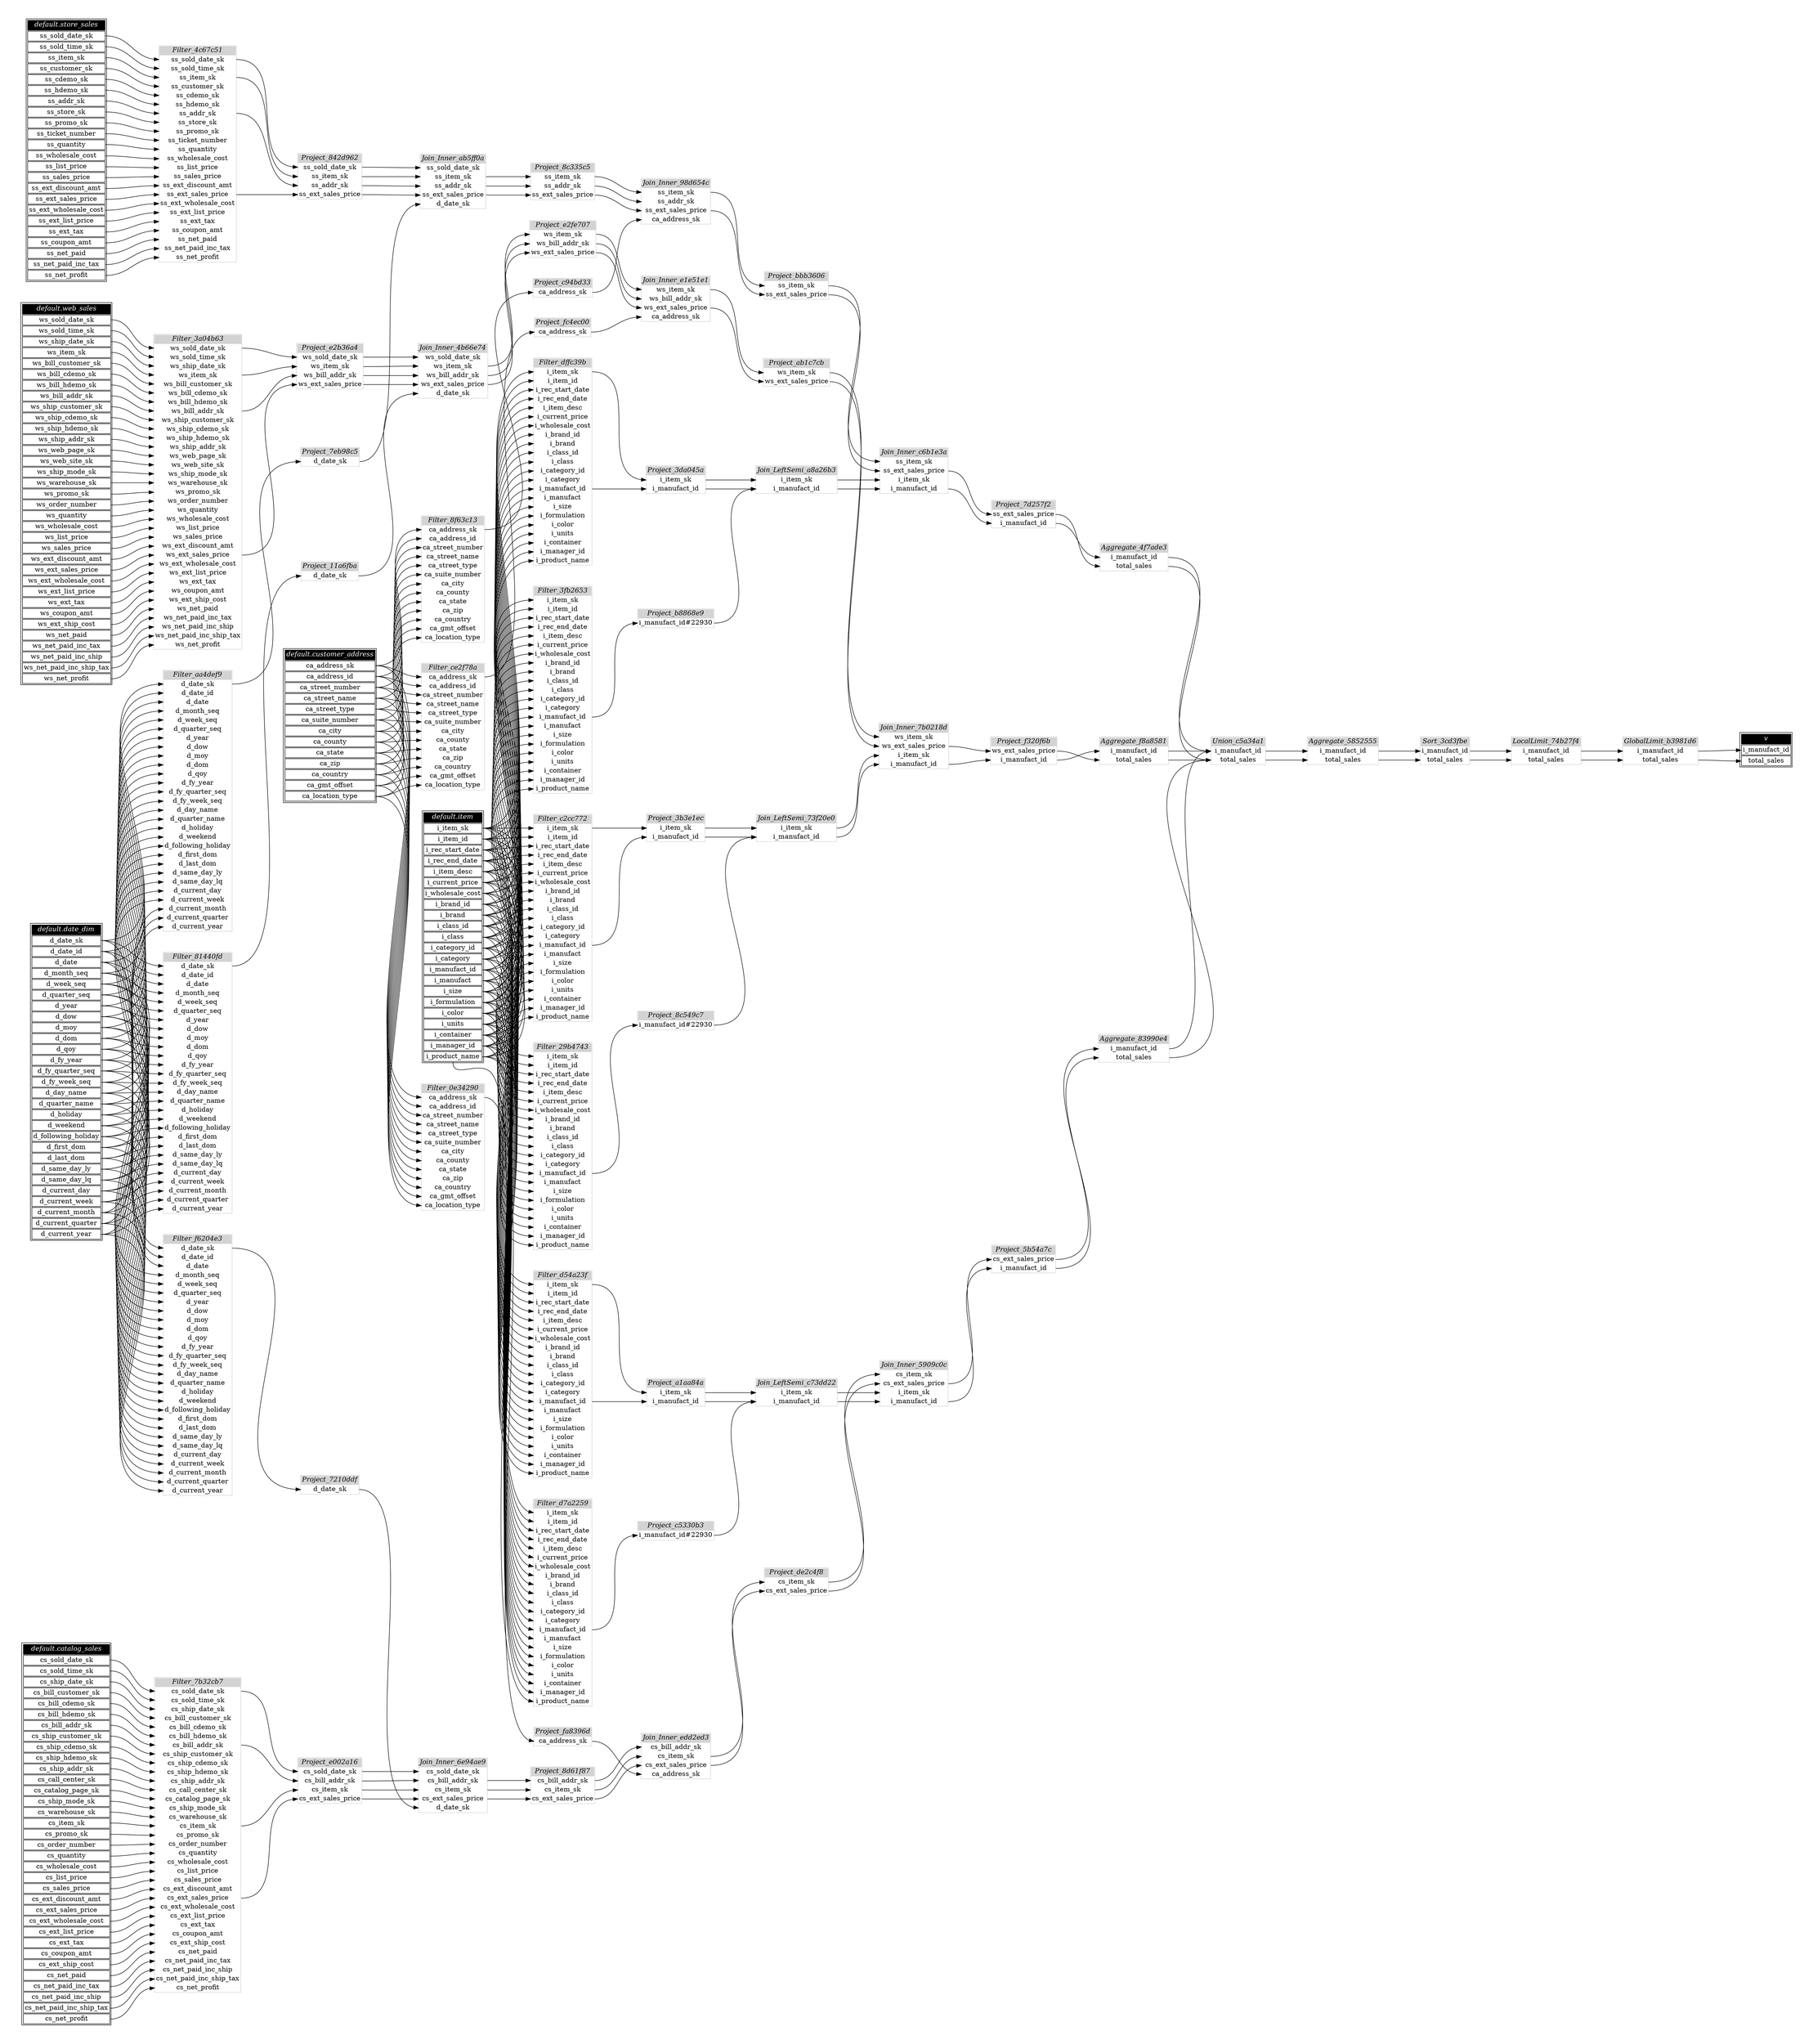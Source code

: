 // Automatically generated by TPCDSFlowTestSuite


digraph {
  graph [pad="0.5" nodesep="0.5" ranksep="1" fontname="Helvetica" rankdir=LR];
  node [shape=plaintext]

  
"Aggregate_4f7ade3" [label=<
<table color="lightgray" border="1" cellborder="0" cellspacing="0">
  <tr><td bgcolor="lightgray" port="nodeName"><i>Aggregate_4f7ade3</i></td></tr>
  <tr><td port="0">i_manufact_id</td></tr>
<tr><td port="1">total_sales</td></tr>
</table>>];
     

"Aggregate_5852555" [label=<
<table color="lightgray" border="1" cellborder="0" cellspacing="0">
  <tr><td bgcolor="lightgray" port="nodeName"><i>Aggregate_5852555</i></td></tr>
  <tr><td port="0">i_manufact_id</td></tr>
<tr><td port="1">total_sales</td></tr>
</table>>];
     

"Aggregate_83990e4" [label=<
<table color="lightgray" border="1" cellborder="0" cellspacing="0">
  <tr><td bgcolor="lightgray" port="nodeName"><i>Aggregate_83990e4</i></td></tr>
  <tr><td port="0">i_manufact_id</td></tr>
<tr><td port="1">total_sales</td></tr>
</table>>];
     

"Aggregate_f8a8581" [label=<
<table color="lightgray" border="1" cellborder="0" cellspacing="0">
  <tr><td bgcolor="lightgray" port="nodeName"><i>Aggregate_f8a8581</i></td></tr>
  <tr><td port="0">i_manufact_id</td></tr>
<tr><td port="1">total_sales</td></tr>
</table>>];
     

"Filter_0e34290" [label=<
<table color="lightgray" border="1" cellborder="0" cellspacing="0">
  <tr><td bgcolor="lightgray" port="nodeName"><i>Filter_0e34290</i></td></tr>
  <tr><td port="0">ca_address_sk</td></tr>
<tr><td port="1">ca_address_id</td></tr>
<tr><td port="2">ca_street_number</td></tr>
<tr><td port="3">ca_street_name</td></tr>
<tr><td port="4">ca_street_type</td></tr>
<tr><td port="5">ca_suite_number</td></tr>
<tr><td port="6">ca_city</td></tr>
<tr><td port="7">ca_county</td></tr>
<tr><td port="8">ca_state</td></tr>
<tr><td port="9">ca_zip</td></tr>
<tr><td port="10">ca_country</td></tr>
<tr><td port="11">ca_gmt_offset</td></tr>
<tr><td port="12">ca_location_type</td></tr>
</table>>];
     

"Filter_29b4743" [label=<
<table color="lightgray" border="1" cellborder="0" cellspacing="0">
  <tr><td bgcolor="lightgray" port="nodeName"><i>Filter_29b4743</i></td></tr>
  <tr><td port="0">i_item_sk</td></tr>
<tr><td port="1">i_item_id</td></tr>
<tr><td port="2">i_rec_start_date</td></tr>
<tr><td port="3">i_rec_end_date</td></tr>
<tr><td port="4">i_item_desc</td></tr>
<tr><td port="5">i_current_price</td></tr>
<tr><td port="6">i_wholesale_cost</td></tr>
<tr><td port="7">i_brand_id</td></tr>
<tr><td port="8">i_brand</td></tr>
<tr><td port="9">i_class_id</td></tr>
<tr><td port="10">i_class</td></tr>
<tr><td port="11">i_category_id</td></tr>
<tr><td port="12">i_category</td></tr>
<tr><td port="13">i_manufact_id</td></tr>
<tr><td port="14">i_manufact</td></tr>
<tr><td port="15">i_size</td></tr>
<tr><td port="16">i_formulation</td></tr>
<tr><td port="17">i_color</td></tr>
<tr><td port="18">i_units</td></tr>
<tr><td port="19">i_container</td></tr>
<tr><td port="20">i_manager_id</td></tr>
<tr><td port="21">i_product_name</td></tr>
</table>>];
     

"Filter_3a04b63" [label=<
<table color="lightgray" border="1" cellborder="0" cellspacing="0">
  <tr><td bgcolor="lightgray" port="nodeName"><i>Filter_3a04b63</i></td></tr>
  <tr><td port="0">ws_sold_date_sk</td></tr>
<tr><td port="1">ws_sold_time_sk</td></tr>
<tr><td port="2">ws_ship_date_sk</td></tr>
<tr><td port="3">ws_item_sk</td></tr>
<tr><td port="4">ws_bill_customer_sk</td></tr>
<tr><td port="5">ws_bill_cdemo_sk</td></tr>
<tr><td port="6">ws_bill_hdemo_sk</td></tr>
<tr><td port="7">ws_bill_addr_sk</td></tr>
<tr><td port="8">ws_ship_customer_sk</td></tr>
<tr><td port="9">ws_ship_cdemo_sk</td></tr>
<tr><td port="10">ws_ship_hdemo_sk</td></tr>
<tr><td port="11">ws_ship_addr_sk</td></tr>
<tr><td port="12">ws_web_page_sk</td></tr>
<tr><td port="13">ws_web_site_sk</td></tr>
<tr><td port="14">ws_ship_mode_sk</td></tr>
<tr><td port="15">ws_warehouse_sk</td></tr>
<tr><td port="16">ws_promo_sk</td></tr>
<tr><td port="17">ws_order_number</td></tr>
<tr><td port="18">ws_quantity</td></tr>
<tr><td port="19">ws_wholesale_cost</td></tr>
<tr><td port="20">ws_list_price</td></tr>
<tr><td port="21">ws_sales_price</td></tr>
<tr><td port="22">ws_ext_discount_amt</td></tr>
<tr><td port="23">ws_ext_sales_price</td></tr>
<tr><td port="24">ws_ext_wholesale_cost</td></tr>
<tr><td port="25">ws_ext_list_price</td></tr>
<tr><td port="26">ws_ext_tax</td></tr>
<tr><td port="27">ws_coupon_amt</td></tr>
<tr><td port="28">ws_ext_ship_cost</td></tr>
<tr><td port="29">ws_net_paid</td></tr>
<tr><td port="30">ws_net_paid_inc_tax</td></tr>
<tr><td port="31">ws_net_paid_inc_ship</td></tr>
<tr><td port="32">ws_net_paid_inc_ship_tax</td></tr>
<tr><td port="33">ws_net_profit</td></tr>
</table>>];
     

"Filter_3fb2653" [label=<
<table color="lightgray" border="1" cellborder="0" cellspacing="0">
  <tr><td bgcolor="lightgray" port="nodeName"><i>Filter_3fb2653</i></td></tr>
  <tr><td port="0">i_item_sk</td></tr>
<tr><td port="1">i_item_id</td></tr>
<tr><td port="2">i_rec_start_date</td></tr>
<tr><td port="3">i_rec_end_date</td></tr>
<tr><td port="4">i_item_desc</td></tr>
<tr><td port="5">i_current_price</td></tr>
<tr><td port="6">i_wholesale_cost</td></tr>
<tr><td port="7">i_brand_id</td></tr>
<tr><td port="8">i_brand</td></tr>
<tr><td port="9">i_class_id</td></tr>
<tr><td port="10">i_class</td></tr>
<tr><td port="11">i_category_id</td></tr>
<tr><td port="12">i_category</td></tr>
<tr><td port="13">i_manufact_id</td></tr>
<tr><td port="14">i_manufact</td></tr>
<tr><td port="15">i_size</td></tr>
<tr><td port="16">i_formulation</td></tr>
<tr><td port="17">i_color</td></tr>
<tr><td port="18">i_units</td></tr>
<tr><td port="19">i_container</td></tr>
<tr><td port="20">i_manager_id</td></tr>
<tr><td port="21">i_product_name</td></tr>
</table>>];
     

"Filter_4c67c51" [label=<
<table color="lightgray" border="1" cellborder="0" cellspacing="0">
  <tr><td bgcolor="lightgray" port="nodeName"><i>Filter_4c67c51</i></td></tr>
  <tr><td port="0">ss_sold_date_sk</td></tr>
<tr><td port="1">ss_sold_time_sk</td></tr>
<tr><td port="2">ss_item_sk</td></tr>
<tr><td port="3">ss_customer_sk</td></tr>
<tr><td port="4">ss_cdemo_sk</td></tr>
<tr><td port="5">ss_hdemo_sk</td></tr>
<tr><td port="6">ss_addr_sk</td></tr>
<tr><td port="7">ss_store_sk</td></tr>
<tr><td port="8">ss_promo_sk</td></tr>
<tr><td port="9">ss_ticket_number</td></tr>
<tr><td port="10">ss_quantity</td></tr>
<tr><td port="11">ss_wholesale_cost</td></tr>
<tr><td port="12">ss_list_price</td></tr>
<tr><td port="13">ss_sales_price</td></tr>
<tr><td port="14">ss_ext_discount_amt</td></tr>
<tr><td port="15">ss_ext_sales_price</td></tr>
<tr><td port="16">ss_ext_wholesale_cost</td></tr>
<tr><td port="17">ss_ext_list_price</td></tr>
<tr><td port="18">ss_ext_tax</td></tr>
<tr><td port="19">ss_coupon_amt</td></tr>
<tr><td port="20">ss_net_paid</td></tr>
<tr><td port="21">ss_net_paid_inc_tax</td></tr>
<tr><td port="22">ss_net_profit</td></tr>
</table>>];
     

"Filter_7b32cb7" [label=<
<table color="lightgray" border="1" cellborder="0" cellspacing="0">
  <tr><td bgcolor="lightgray" port="nodeName"><i>Filter_7b32cb7</i></td></tr>
  <tr><td port="0">cs_sold_date_sk</td></tr>
<tr><td port="1">cs_sold_time_sk</td></tr>
<tr><td port="2">cs_ship_date_sk</td></tr>
<tr><td port="3">cs_bill_customer_sk</td></tr>
<tr><td port="4">cs_bill_cdemo_sk</td></tr>
<tr><td port="5">cs_bill_hdemo_sk</td></tr>
<tr><td port="6">cs_bill_addr_sk</td></tr>
<tr><td port="7">cs_ship_customer_sk</td></tr>
<tr><td port="8">cs_ship_cdemo_sk</td></tr>
<tr><td port="9">cs_ship_hdemo_sk</td></tr>
<tr><td port="10">cs_ship_addr_sk</td></tr>
<tr><td port="11">cs_call_center_sk</td></tr>
<tr><td port="12">cs_catalog_page_sk</td></tr>
<tr><td port="13">cs_ship_mode_sk</td></tr>
<tr><td port="14">cs_warehouse_sk</td></tr>
<tr><td port="15">cs_item_sk</td></tr>
<tr><td port="16">cs_promo_sk</td></tr>
<tr><td port="17">cs_order_number</td></tr>
<tr><td port="18">cs_quantity</td></tr>
<tr><td port="19">cs_wholesale_cost</td></tr>
<tr><td port="20">cs_list_price</td></tr>
<tr><td port="21">cs_sales_price</td></tr>
<tr><td port="22">cs_ext_discount_amt</td></tr>
<tr><td port="23">cs_ext_sales_price</td></tr>
<tr><td port="24">cs_ext_wholesale_cost</td></tr>
<tr><td port="25">cs_ext_list_price</td></tr>
<tr><td port="26">cs_ext_tax</td></tr>
<tr><td port="27">cs_coupon_amt</td></tr>
<tr><td port="28">cs_ext_ship_cost</td></tr>
<tr><td port="29">cs_net_paid</td></tr>
<tr><td port="30">cs_net_paid_inc_tax</td></tr>
<tr><td port="31">cs_net_paid_inc_ship</td></tr>
<tr><td port="32">cs_net_paid_inc_ship_tax</td></tr>
<tr><td port="33">cs_net_profit</td></tr>
</table>>];
     

"Filter_81440fd" [label=<
<table color="lightgray" border="1" cellborder="0" cellspacing="0">
  <tr><td bgcolor="lightgray" port="nodeName"><i>Filter_81440fd</i></td></tr>
  <tr><td port="0">d_date_sk</td></tr>
<tr><td port="1">d_date_id</td></tr>
<tr><td port="2">d_date</td></tr>
<tr><td port="3">d_month_seq</td></tr>
<tr><td port="4">d_week_seq</td></tr>
<tr><td port="5">d_quarter_seq</td></tr>
<tr><td port="6">d_year</td></tr>
<tr><td port="7">d_dow</td></tr>
<tr><td port="8">d_moy</td></tr>
<tr><td port="9">d_dom</td></tr>
<tr><td port="10">d_qoy</td></tr>
<tr><td port="11">d_fy_year</td></tr>
<tr><td port="12">d_fy_quarter_seq</td></tr>
<tr><td port="13">d_fy_week_seq</td></tr>
<tr><td port="14">d_day_name</td></tr>
<tr><td port="15">d_quarter_name</td></tr>
<tr><td port="16">d_holiday</td></tr>
<tr><td port="17">d_weekend</td></tr>
<tr><td port="18">d_following_holiday</td></tr>
<tr><td port="19">d_first_dom</td></tr>
<tr><td port="20">d_last_dom</td></tr>
<tr><td port="21">d_same_day_ly</td></tr>
<tr><td port="22">d_same_day_lq</td></tr>
<tr><td port="23">d_current_day</td></tr>
<tr><td port="24">d_current_week</td></tr>
<tr><td port="25">d_current_month</td></tr>
<tr><td port="26">d_current_quarter</td></tr>
<tr><td port="27">d_current_year</td></tr>
</table>>];
     

"Filter_8f63c13" [label=<
<table color="lightgray" border="1" cellborder="0" cellspacing="0">
  <tr><td bgcolor="lightgray" port="nodeName"><i>Filter_8f63c13</i></td></tr>
  <tr><td port="0">ca_address_sk</td></tr>
<tr><td port="1">ca_address_id</td></tr>
<tr><td port="2">ca_street_number</td></tr>
<tr><td port="3">ca_street_name</td></tr>
<tr><td port="4">ca_street_type</td></tr>
<tr><td port="5">ca_suite_number</td></tr>
<tr><td port="6">ca_city</td></tr>
<tr><td port="7">ca_county</td></tr>
<tr><td port="8">ca_state</td></tr>
<tr><td port="9">ca_zip</td></tr>
<tr><td port="10">ca_country</td></tr>
<tr><td port="11">ca_gmt_offset</td></tr>
<tr><td port="12">ca_location_type</td></tr>
</table>>];
     

"Filter_aa4def9" [label=<
<table color="lightgray" border="1" cellborder="0" cellspacing="0">
  <tr><td bgcolor="lightgray" port="nodeName"><i>Filter_aa4def9</i></td></tr>
  <tr><td port="0">d_date_sk</td></tr>
<tr><td port="1">d_date_id</td></tr>
<tr><td port="2">d_date</td></tr>
<tr><td port="3">d_month_seq</td></tr>
<tr><td port="4">d_week_seq</td></tr>
<tr><td port="5">d_quarter_seq</td></tr>
<tr><td port="6">d_year</td></tr>
<tr><td port="7">d_dow</td></tr>
<tr><td port="8">d_moy</td></tr>
<tr><td port="9">d_dom</td></tr>
<tr><td port="10">d_qoy</td></tr>
<tr><td port="11">d_fy_year</td></tr>
<tr><td port="12">d_fy_quarter_seq</td></tr>
<tr><td port="13">d_fy_week_seq</td></tr>
<tr><td port="14">d_day_name</td></tr>
<tr><td port="15">d_quarter_name</td></tr>
<tr><td port="16">d_holiday</td></tr>
<tr><td port="17">d_weekend</td></tr>
<tr><td port="18">d_following_holiday</td></tr>
<tr><td port="19">d_first_dom</td></tr>
<tr><td port="20">d_last_dom</td></tr>
<tr><td port="21">d_same_day_ly</td></tr>
<tr><td port="22">d_same_day_lq</td></tr>
<tr><td port="23">d_current_day</td></tr>
<tr><td port="24">d_current_week</td></tr>
<tr><td port="25">d_current_month</td></tr>
<tr><td port="26">d_current_quarter</td></tr>
<tr><td port="27">d_current_year</td></tr>
</table>>];
     

"Filter_c2cc772" [label=<
<table color="lightgray" border="1" cellborder="0" cellspacing="0">
  <tr><td bgcolor="lightgray" port="nodeName"><i>Filter_c2cc772</i></td></tr>
  <tr><td port="0">i_item_sk</td></tr>
<tr><td port="1">i_item_id</td></tr>
<tr><td port="2">i_rec_start_date</td></tr>
<tr><td port="3">i_rec_end_date</td></tr>
<tr><td port="4">i_item_desc</td></tr>
<tr><td port="5">i_current_price</td></tr>
<tr><td port="6">i_wholesale_cost</td></tr>
<tr><td port="7">i_brand_id</td></tr>
<tr><td port="8">i_brand</td></tr>
<tr><td port="9">i_class_id</td></tr>
<tr><td port="10">i_class</td></tr>
<tr><td port="11">i_category_id</td></tr>
<tr><td port="12">i_category</td></tr>
<tr><td port="13">i_manufact_id</td></tr>
<tr><td port="14">i_manufact</td></tr>
<tr><td port="15">i_size</td></tr>
<tr><td port="16">i_formulation</td></tr>
<tr><td port="17">i_color</td></tr>
<tr><td port="18">i_units</td></tr>
<tr><td port="19">i_container</td></tr>
<tr><td port="20">i_manager_id</td></tr>
<tr><td port="21">i_product_name</td></tr>
</table>>];
     

"Filter_ce2f78a" [label=<
<table color="lightgray" border="1" cellborder="0" cellspacing="0">
  <tr><td bgcolor="lightgray" port="nodeName"><i>Filter_ce2f78a</i></td></tr>
  <tr><td port="0">ca_address_sk</td></tr>
<tr><td port="1">ca_address_id</td></tr>
<tr><td port="2">ca_street_number</td></tr>
<tr><td port="3">ca_street_name</td></tr>
<tr><td port="4">ca_street_type</td></tr>
<tr><td port="5">ca_suite_number</td></tr>
<tr><td port="6">ca_city</td></tr>
<tr><td port="7">ca_county</td></tr>
<tr><td port="8">ca_state</td></tr>
<tr><td port="9">ca_zip</td></tr>
<tr><td port="10">ca_country</td></tr>
<tr><td port="11">ca_gmt_offset</td></tr>
<tr><td port="12">ca_location_type</td></tr>
</table>>];
     

"Filter_d54a23f" [label=<
<table color="lightgray" border="1" cellborder="0" cellspacing="0">
  <tr><td bgcolor="lightgray" port="nodeName"><i>Filter_d54a23f</i></td></tr>
  <tr><td port="0">i_item_sk</td></tr>
<tr><td port="1">i_item_id</td></tr>
<tr><td port="2">i_rec_start_date</td></tr>
<tr><td port="3">i_rec_end_date</td></tr>
<tr><td port="4">i_item_desc</td></tr>
<tr><td port="5">i_current_price</td></tr>
<tr><td port="6">i_wholesale_cost</td></tr>
<tr><td port="7">i_brand_id</td></tr>
<tr><td port="8">i_brand</td></tr>
<tr><td port="9">i_class_id</td></tr>
<tr><td port="10">i_class</td></tr>
<tr><td port="11">i_category_id</td></tr>
<tr><td port="12">i_category</td></tr>
<tr><td port="13">i_manufact_id</td></tr>
<tr><td port="14">i_manufact</td></tr>
<tr><td port="15">i_size</td></tr>
<tr><td port="16">i_formulation</td></tr>
<tr><td port="17">i_color</td></tr>
<tr><td port="18">i_units</td></tr>
<tr><td port="19">i_container</td></tr>
<tr><td port="20">i_manager_id</td></tr>
<tr><td port="21">i_product_name</td></tr>
</table>>];
     

"Filter_d7a2259" [label=<
<table color="lightgray" border="1" cellborder="0" cellspacing="0">
  <tr><td bgcolor="lightgray" port="nodeName"><i>Filter_d7a2259</i></td></tr>
  <tr><td port="0">i_item_sk</td></tr>
<tr><td port="1">i_item_id</td></tr>
<tr><td port="2">i_rec_start_date</td></tr>
<tr><td port="3">i_rec_end_date</td></tr>
<tr><td port="4">i_item_desc</td></tr>
<tr><td port="5">i_current_price</td></tr>
<tr><td port="6">i_wholesale_cost</td></tr>
<tr><td port="7">i_brand_id</td></tr>
<tr><td port="8">i_brand</td></tr>
<tr><td port="9">i_class_id</td></tr>
<tr><td port="10">i_class</td></tr>
<tr><td port="11">i_category_id</td></tr>
<tr><td port="12">i_category</td></tr>
<tr><td port="13">i_manufact_id</td></tr>
<tr><td port="14">i_manufact</td></tr>
<tr><td port="15">i_size</td></tr>
<tr><td port="16">i_formulation</td></tr>
<tr><td port="17">i_color</td></tr>
<tr><td port="18">i_units</td></tr>
<tr><td port="19">i_container</td></tr>
<tr><td port="20">i_manager_id</td></tr>
<tr><td port="21">i_product_name</td></tr>
</table>>];
     

"Filter_dffc39b" [label=<
<table color="lightgray" border="1" cellborder="0" cellspacing="0">
  <tr><td bgcolor="lightgray" port="nodeName"><i>Filter_dffc39b</i></td></tr>
  <tr><td port="0">i_item_sk</td></tr>
<tr><td port="1">i_item_id</td></tr>
<tr><td port="2">i_rec_start_date</td></tr>
<tr><td port="3">i_rec_end_date</td></tr>
<tr><td port="4">i_item_desc</td></tr>
<tr><td port="5">i_current_price</td></tr>
<tr><td port="6">i_wholesale_cost</td></tr>
<tr><td port="7">i_brand_id</td></tr>
<tr><td port="8">i_brand</td></tr>
<tr><td port="9">i_class_id</td></tr>
<tr><td port="10">i_class</td></tr>
<tr><td port="11">i_category_id</td></tr>
<tr><td port="12">i_category</td></tr>
<tr><td port="13">i_manufact_id</td></tr>
<tr><td port="14">i_manufact</td></tr>
<tr><td port="15">i_size</td></tr>
<tr><td port="16">i_formulation</td></tr>
<tr><td port="17">i_color</td></tr>
<tr><td port="18">i_units</td></tr>
<tr><td port="19">i_container</td></tr>
<tr><td port="20">i_manager_id</td></tr>
<tr><td port="21">i_product_name</td></tr>
</table>>];
     

"Filter_f6204e3" [label=<
<table color="lightgray" border="1" cellborder="0" cellspacing="0">
  <tr><td bgcolor="lightgray" port="nodeName"><i>Filter_f6204e3</i></td></tr>
  <tr><td port="0">d_date_sk</td></tr>
<tr><td port="1">d_date_id</td></tr>
<tr><td port="2">d_date</td></tr>
<tr><td port="3">d_month_seq</td></tr>
<tr><td port="4">d_week_seq</td></tr>
<tr><td port="5">d_quarter_seq</td></tr>
<tr><td port="6">d_year</td></tr>
<tr><td port="7">d_dow</td></tr>
<tr><td port="8">d_moy</td></tr>
<tr><td port="9">d_dom</td></tr>
<tr><td port="10">d_qoy</td></tr>
<tr><td port="11">d_fy_year</td></tr>
<tr><td port="12">d_fy_quarter_seq</td></tr>
<tr><td port="13">d_fy_week_seq</td></tr>
<tr><td port="14">d_day_name</td></tr>
<tr><td port="15">d_quarter_name</td></tr>
<tr><td port="16">d_holiday</td></tr>
<tr><td port="17">d_weekend</td></tr>
<tr><td port="18">d_following_holiday</td></tr>
<tr><td port="19">d_first_dom</td></tr>
<tr><td port="20">d_last_dom</td></tr>
<tr><td port="21">d_same_day_ly</td></tr>
<tr><td port="22">d_same_day_lq</td></tr>
<tr><td port="23">d_current_day</td></tr>
<tr><td port="24">d_current_week</td></tr>
<tr><td port="25">d_current_month</td></tr>
<tr><td port="26">d_current_quarter</td></tr>
<tr><td port="27">d_current_year</td></tr>
</table>>];
     

"GlobalLimit_b3981d6" [label=<
<table color="lightgray" border="1" cellborder="0" cellspacing="0">
  <tr><td bgcolor="lightgray" port="nodeName"><i>GlobalLimit_b3981d6</i></td></tr>
  <tr><td port="0">i_manufact_id</td></tr>
<tr><td port="1">total_sales</td></tr>
</table>>];
     

"Join_Inner_4b66e74" [label=<
<table color="lightgray" border="1" cellborder="0" cellspacing="0">
  <tr><td bgcolor="lightgray" port="nodeName"><i>Join_Inner_4b66e74</i></td></tr>
  <tr><td port="0">ws_sold_date_sk</td></tr>
<tr><td port="1">ws_item_sk</td></tr>
<tr><td port="2">ws_bill_addr_sk</td></tr>
<tr><td port="3">ws_ext_sales_price</td></tr>
<tr><td port="4">d_date_sk</td></tr>
</table>>];
     

"Join_Inner_5909c0c" [label=<
<table color="lightgray" border="1" cellborder="0" cellspacing="0">
  <tr><td bgcolor="lightgray" port="nodeName"><i>Join_Inner_5909c0c</i></td></tr>
  <tr><td port="0">cs_item_sk</td></tr>
<tr><td port="1">cs_ext_sales_price</td></tr>
<tr><td port="2">i_item_sk</td></tr>
<tr><td port="3">i_manufact_id</td></tr>
</table>>];
     

"Join_Inner_6e94ae9" [label=<
<table color="lightgray" border="1" cellborder="0" cellspacing="0">
  <tr><td bgcolor="lightgray" port="nodeName"><i>Join_Inner_6e94ae9</i></td></tr>
  <tr><td port="0">cs_sold_date_sk</td></tr>
<tr><td port="1">cs_bill_addr_sk</td></tr>
<tr><td port="2">cs_item_sk</td></tr>
<tr><td port="3">cs_ext_sales_price</td></tr>
<tr><td port="4">d_date_sk</td></tr>
</table>>];
     

"Join_Inner_7b0218d" [label=<
<table color="lightgray" border="1" cellborder="0" cellspacing="0">
  <tr><td bgcolor="lightgray" port="nodeName"><i>Join_Inner_7b0218d</i></td></tr>
  <tr><td port="0">ws_item_sk</td></tr>
<tr><td port="1">ws_ext_sales_price</td></tr>
<tr><td port="2">i_item_sk</td></tr>
<tr><td port="3">i_manufact_id</td></tr>
</table>>];
     

"Join_Inner_98d654c" [label=<
<table color="lightgray" border="1" cellborder="0" cellspacing="0">
  <tr><td bgcolor="lightgray" port="nodeName"><i>Join_Inner_98d654c</i></td></tr>
  <tr><td port="0">ss_item_sk</td></tr>
<tr><td port="1">ss_addr_sk</td></tr>
<tr><td port="2">ss_ext_sales_price</td></tr>
<tr><td port="3">ca_address_sk</td></tr>
</table>>];
     

"Join_Inner_ab5ff0a" [label=<
<table color="lightgray" border="1" cellborder="0" cellspacing="0">
  <tr><td bgcolor="lightgray" port="nodeName"><i>Join_Inner_ab5ff0a</i></td></tr>
  <tr><td port="0">ss_sold_date_sk</td></tr>
<tr><td port="1">ss_item_sk</td></tr>
<tr><td port="2">ss_addr_sk</td></tr>
<tr><td port="3">ss_ext_sales_price</td></tr>
<tr><td port="4">d_date_sk</td></tr>
</table>>];
     

"Join_Inner_c6b1e3a" [label=<
<table color="lightgray" border="1" cellborder="0" cellspacing="0">
  <tr><td bgcolor="lightgray" port="nodeName"><i>Join_Inner_c6b1e3a</i></td></tr>
  <tr><td port="0">ss_item_sk</td></tr>
<tr><td port="1">ss_ext_sales_price</td></tr>
<tr><td port="2">i_item_sk</td></tr>
<tr><td port="3">i_manufact_id</td></tr>
</table>>];
     

"Join_Inner_e1e51e1" [label=<
<table color="lightgray" border="1" cellborder="0" cellspacing="0">
  <tr><td bgcolor="lightgray" port="nodeName"><i>Join_Inner_e1e51e1</i></td></tr>
  <tr><td port="0">ws_item_sk</td></tr>
<tr><td port="1">ws_bill_addr_sk</td></tr>
<tr><td port="2">ws_ext_sales_price</td></tr>
<tr><td port="3">ca_address_sk</td></tr>
</table>>];
     

"Join_Inner_edd2ed3" [label=<
<table color="lightgray" border="1" cellborder="0" cellspacing="0">
  <tr><td bgcolor="lightgray" port="nodeName"><i>Join_Inner_edd2ed3</i></td></tr>
  <tr><td port="0">cs_bill_addr_sk</td></tr>
<tr><td port="1">cs_item_sk</td></tr>
<tr><td port="2">cs_ext_sales_price</td></tr>
<tr><td port="3">ca_address_sk</td></tr>
</table>>];
     

"Join_LeftSemi_73f20e0" [label=<
<table color="lightgray" border="1" cellborder="0" cellspacing="0">
  <tr><td bgcolor="lightgray" port="nodeName"><i>Join_LeftSemi_73f20e0</i></td></tr>
  <tr><td port="0">i_item_sk</td></tr>
<tr><td port="1">i_manufact_id</td></tr>
</table>>];
     

"Join_LeftSemi_a8a26b3" [label=<
<table color="lightgray" border="1" cellborder="0" cellspacing="0">
  <tr><td bgcolor="lightgray" port="nodeName"><i>Join_LeftSemi_a8a26b3</i></td></tr>
  <tr><td port="0">i_item_sk</td></tr>
<tr><td port="1">i_manufact_id</td></tr>
</table>>];
     

"Join_LeftSemi_c73dd22" [label=<
<table color="lightgray" border="1" cellborder="0" cellspacing="0">
  <tr><td bgcolor="lightgray" port="nodeName"><i>Join_LeftSemi_c73dd22</i></td></tr>
  <tr><td port="0">i_item_sk</td></tr>
<tr><td port="1">i_manufact_id</td></tr>
</table>>];
     

"LocalLimit_74b27f4" [label=<
<table color="lightgray" border="1" cellborder="0" cellspacing="0">
  <tr><td bgcolor="lightgray" port="nodeName"><i>LocalLimit_74b27f4</i></td></tr>
  <tr><td port="0">i_manufact_id</td></tr>
<tr><td port="1">total_sales</td></tr>
</table>>];
     

"Project_11a6fba" [label=<
<table color="lightgray" border="1" cellborder="0" cellspacing="0">
  <tr><td bgcolor="lightgray" port="nodeName"><i>Project_11a6fba</i></td></tr>
  <tr><td port="0">d_date_sk</td></tr>
</table>>];
     

"Project_3b3e1ec" [label=<
<table color="lightgray" border="1" cellborder="0" cellspacing="0">
  <tr><td bgcolor="lightgray" port="nodeName"><i>Project_3b3e1ec</i></td></tr>
  <tr><td port="0">i_item_sk</td></tr>
<tr><td port="1">i_manufact_id</td></tr>
</table>>];
     

"Project_3da045a" [label=<
<table color="lightgray" border="1" cellborder="0" cellspacing="0">
  <tr><td bgcolor="lightgray" port="nodeName"><i>Project_3da045a</i></td></tr>
  <tr><td port="0">i_item_sk</td></tr>
<tr><td port="1">i_manufact_id</td></tr>
</table>>];
     

"Project_5b54a7c" [label=<
<table color="lightgray" border="1" cellborder="0" cellspacing="0">
  <tr><td bgcolor="lightgray" port="nodeName"><i>Project_5b54a7c</i></td></tr>
  <tr><td port="0">cs_ext_sales_price</td></tr>
<tr><td port="1">i_manufact_id</td></tr>
</table>>];
     

"Project_7210ddf" [label=<
<table color="lightgray" border="1" cellborder="0" cellspacing="0">
  <tr><td bgcolor="lightgray" port="nodeName"><i>Project_7210ddf</i></td></tr>
  <tr><td port="0">d_date_sk</td></tr>
</table>>];
     

"Project_7d257f2" [label=<
<table color="lightgray" border="1" cellborder="0" cellspacing="0">
  <tr><td bgcolor="lightgray" port="nodeName"><i>Project_7d257f2</i></td></tr>
  <tr><td port="0">ss_ext_sales_price</td></tr>
<tr><td port="1">i_manufact_id</td></tr>
</table>>];
     

"Project_7eb98c5" [label=<
<table color="lightgray" border="1" cellborder="0" cellspacing="0">
  <tr><td bgcolor="lightgray" port="nodeName"><i>Project_7eb98c5</i></td></tr>
  <tr><td port="0">d_date_sk</td></tr>
</table>>];
     

"Project_842d962" [label=<
<table color="lightgray" border="1" cellborder="0" cellspacing="0">
  <tr><td bgcolor="lightgray" port="nodeName"><i>Project_842d962</i></td></tr>
  <tr><td port="0">ss_sold_date_sk</td></tr>
<tr><td port="1">ss_item_sk</td></tr>
<tr><td port="2">ss_addr_sk</td></tr>
<tr><td port="3">ss_ext_sales_price</td></tr>
</table>>];
     

"Project_8c335c5" [label=<
<table color="lightgray" border="1" cellborder="0" cellspacing="0">
  <tr><td bgcolor="lightgray" port="nodeName"><i>Project_8c335c5</i></td></tr>
  <tr><td port="0">ss_item_sk</td></tr>
<tr><td port="1">ss_addr_sk</td></tr>
<tr><td port="2">ss_ext_sales_price</td></tr>
</table>>];
     

"Project_8c549c7" [label=<
<table color="lightgray" border="1" cellborder="0" cellspacing="0">
  <tr><td bgcolor="lightgray" port="nodeName"><i>Project_8c549c7</i></td></tr>
  <tr><td port="0">i_manufact_id#22930</td></tr>
</table>>];
     

"Project_8d61f87" [label=<
<table color="lightgray" border="1" cellborder="0" cellspacing="0">
  <tr><td bgcolor="lightgray" port="nodeName"><i>Project_8d61f87</i></td></tr>
  <tr><td port="0">cs_bill_addr_sk</td></tr>
<tr><td port="1">cs_item_sk</td></tr>
<tr><td port="2">cs_ext_sales_price</td></tr>
</table>>];
     

"Project_a1aa84a" [label=<
<table color="lightgray" border="1" cellborder="0" cellspacing="0">
  <tr><td bgcolor="lightgray" port="nodeName"><i>Project_a1aa84a</i></td></tr>
  <tr><td port="0">i_item_sk</td></tr>
<tr><td port="1">i_manufact_id</td></tr>
</table>>];
     

"Project_ab1c7cb" [label=<
<table color="lightgray" border="1" cellborder="0" cellspacing="0">
  <tr><td bgcolor="lightgray" port="nodeName"><i>Project_ab1c7cb</i></td></tr>
  <tr><td port="0">ws_item_sk</td></tr>
<tr><td port="1">ws_ext_sales_price</td></tr>
</table>>];
     

"Project_b8868e9" [label=<
<table color="lightgray" border="1" cellborder="0" cellspacing="0">
  <tr><td bgcolor="lightgray" port="nodeName"><i>Project_b8868e9</i></td></tr>
  <tr><td port="0">i_manufact_id#22930</td></tr>
</table>>];
     

"Project_bbb3606" [label=<
<table color="lightgray" border="1" cellborder="0" cellspacing="0">
  <tr><td bgcolor="lightgray" port="nodeName"><i>Project_bbb3606</i></td></tr>
  <tr><td port="0">ss_item_sk</td></tr>
<tr><td port="1">ss_ext_sales_price</td></tr>
</table>>];
     

"Project_c5330b3" [label=<
<table color="lightgray" border="1" cellborder="0" cellspacing="0">
  <tr><td bgcolor="lightgray" port="nodeName"><i>Project_c5330b3</i></td></tr>
  <tr><td port="0">i_manufact_id#22930</td></tr>
</table>>];
     

"Project_c94bd33" [label=<
<table color="lightgray" border="1" cellborder="0" cellspacing="0">
  <tr><td bgcolor="lightgray" port="nodeName"><i>Project_c94bd33</i></td></tr>
  <tr><td port="0">ca_address_sk</td></tr>
</table>>];
     

"Project_de2c4f8" [label=<
<table color="lightgray" border="1" cellborder="0" cellspacing="0">
  <tr><td bgcolor="lightgray" port="nodeName"><i>Project_de2c4f8</i></td></tr>
  <tr><td port="0">cs_item_sk</td></tr>
<tr><td port="1">cs_ext_sales_price</td></tr>
</table>>];
     

"Project_e002a16" [label=<
<table color="lightgray" border="1" cellborder="0" cellspacing="0">
  <tr><td bgcolor="lightgray" port="nodeName"><i>Project_e002a16</i></td></tr>
  <tr><td port="0">cs_sold_date_sk</td></tr>
<tr><td port="1">cs_bill_addr_sk</td></tr>
<tr><td port="2">cs_item_sk</td></tr>
<tr><td port="3">cs_ext_sales_price</td></tr>
</table>>];
     

"Project_e2b36a4" [label=<
<table color="lightgray" border="1" cellborder="0" cellspacing="0">
  <tr><td bgcolor="lightgray" port="nodeName"><i>Project_e2b36a4</i></td></tr>
  <tr><td port="0">ws_sold_date_sk</td></tr>
<tr><td port="1">ws_item_sk</td></tr>
<tr><td port="2">ws_bill_addr_sk</td></tr>
<tr><td port="3">ws_ext_sales_price</td></tr>
</table>>];
     

"Project_e2fe707" [label=<
<table color="lightgray" border="1" cellborder="0" cellspacing="0">
  <tr><td bgcolor="lightgray" port="nodeName"><i>Project_e2fe707</i></td></tr>
  <tr><td port="0">ws_item_sk</td></tr>
<tr><td port="1">ws_bill_addr_sk</td></tr>
<tr><td port="2">ws_ext_sales_price</td></tr>
</table>>];
     

"Project_f320f6b" [label=<
<table color="lightgray" border="1" cellborder="0" cellspacing="0">
  <tr><td bgcolor="lightgray" port="nodeName"><i>Project_f320f6b</i></td></tr>
  <tr><td port="0">ws_ext_sales_price</td></tr>
<tr><td port="1">i_manufact_id</td></tr>
</table>>];
     

"Project_fa8396d" [label=<
<table color="lightgray" border="1" cellborder="0" cellspacing="0">
  <tr><td bgcolor="lightgray" port="nodeName"><i>Project_fa8396d</i></td></tr>
  <tr><td port="0">ca_address_sk</td></tr>
</table>>];
     

"Project_fc4ec00" [label=<
<table color="lightgray" border="1" cellborder="0" cellspacing="0">
  <tr><td bgcolor="lightgray" port="nodeName"><i>Project_fc4ec00</i></td></tr>
  <tr><td port="0">ca_address_sk</td></tr>
</table>>];
     

"Sort_3cd3fbe" [label=<
<table color="lightgray" border="1" cellborder="0" cellspacing="0">
  <tr><td bgcolor="lightgray" port="nodeName"><i>Sort_3cd3fbe</i></td></tr>
  <tr><td port="0">i_manufact_id</td></tr>
<tr><td port="1">total_sales</td></tr>
</table>>];
     

"Union_c5a34a1" [label=<
<table color="lightgray" border="1" cellborder="0" cellspacing="0">
  <tr><td bgcolor="lightgray" port="nodeName"><i>Union_c5a34a1</i></td></tr>
  <tr><td port="0">i_manufact_id</td></tr>
<tr><td port="1">total_sales</td></tr>
</table>>];
     

"default.catalog_sales" [color="black" label=<
<table>
  <tr><td bgcolor="black" port="nodeName"><i><font color="white">default.catalog_sales</font></i></td></tr>
  <tr><td port="0">cs_sold_date_sk</td></tr>
<tr><td port="1">cs_sold_time_sk</td></tr>
<tr><td port="2">cs_ship_date_sk</td></tr>
<tr><td port="3">cs_bill_customer_sk</td></tr>
<tr><td port="4">cs_bill_cdemo_sk</td></tr>
<tr><td port="5">cs_bill_hdemo_sk</td></tr>
<tr><td port="6">cs_bill_addr_sk</td></tr>
<tr><td port="7">cs_ship_customer_sk</td></tr>
<tr><td port="8">cs_ship_cdemo_sk</td></tr>
<tr><td port="9">cs_ship_hdemo_sk</td></tr>
<tr><td port="10">cs_ship_addr_sk</td></tr>
<tr><td port="11">cs_call_center_sk</td></tr>
<tr><td port="12">cs_catalog_page_sk</td></tr>
<tr><td port="13">cs_ship_mode_sk</td></tr>
<tr><td port="14">cs_warehouse_sk</td></tr>
<tr><td port="15">cs_item_sk</td></tr>
<tr><td port="16">cs_promo_sk</td></tr>
<tr><td port="17">cs_order_number</td></tr>
<tr><td port="18">cs_quantity</td></tr>
<tr><td port="19">cs_wholesale_cost</td></tr>
<tr><td port="20">cs_list_price</td></tr>
<tr><td port="21">cs_sales_price</td></tr>
<tr><td port="22">cs_ext_discount_amt</td></tr>
<tr><td port="23">cs_ext_sales_price</td></tr>
<tr><td port="24">cs_ext_wholesale_cost</td></tr>
<tr><td port="25">cs_ext_list_price</td></tr>
<tr><td port="26">cs_ext_tax</td></tr>
<tr><td port="27">cs_coupon_amt</td></tr>
<tr><td port="28">cs_ext_ship_cost</td></tr>
<tr><td port="29">cs_net_paid</td></tr>
<tr><td port="30">cs_net_paid_inc_tax</td></tr>
<tr><td port="31">cs_net_paid_inc_ship</td></tr>
<tr><td port="32">cs_net_paid_inc_ship_tax</td></tr>
<tr><td port="33">cs_net_profit</td></tr>
</table>>];
     

"default.customer_address" [color="black" label=<
<table>
  <tr><td bgcolor="black" port="nodeName"><i><font color="white">default.customer_address</font></i></td></tr>
  <tr><td port="0">ca_address_sk</td></tr>
<tr><td port="1">ca_address_id</td></tr>
<tr><td port="2">ca_street_number</td></tr>
<tr><td port="3">ca_street_name</td></tr>
<tr><td port="4">ca_street_type</td></tr>
<tr><td port="5">ca_suite_number</td></tr>
<tr><td port="6">ca_city</td></tr>
<tr><td port="7">ca_county</td></tr>
<tr><td port="8">ca_state</td></tr>
<tr><td port="9">ca_zip</td></tr>
<tr><td port="10">ca_country</td></tr>
<tr><td port="11">ca_gmt_offset</td></tr>
<tr><td port="12">ca_location_type</td></tr>
</table>>];
     

"default.date_dim" [color="black" label=<
<table>
  <tr><td bgcolor="black" port="nodeName"><i><font color="white">default.date_dim</font></i></td></tr>
  <tr><td port="0">d_date_sk</td></tr>
<tr><td port="1">d_date_id</td></tr>
<tr><td port="2">d_date</td></tr>
<tr><td port="3">d_month_seq</td></tr>
<tr><td port="4">d_week_seq</td></tr>
<tr><td port="5">d_quarter_seq</td></tr>
<tr><td port="6">d_year</td></tr>
<tr><td port="7">d_dow</td></tr>
<tr><td port="8">d_moy</td></tr>
<tr><td port="9">d_dom</td></tr>
<tr><td port="10">d_qoy</td></tr>
<tr><td port="11">d_fy_year</td></tr>
<tr><td port="12">d_fy_quarter_seq</td></tr>
<tr><td port="13">d_fy_week_seq</td></tr>
<tr><td port="14">d_day_name</td></tr>
<tr><td port="15">d_quarter_name</td></tr>
<tr><td port="16">d_holiday</td></tr>
<tr><td port="17">d_weekend</td></tr>
<tr><td port="18">d_following_holiday</td></tr>
<tr><td port="19">d_first_dom</td></tr>
<tr><td port="20">d_last_dom</td></tr>
<tr><td port="21">d_same_day_ly</td></tr>
<tr><td port="22">d_same_day_lq</td></tr>
<tr><td port="23">d_current_day</td></tr>
<tr><td port="24">d_current_week</td></tr>
<tr><td port="25">d_current_month</td></tr>
<tr><td port="26">d_current_quarter</td></tr>
<tr><td port="27">d_current_year</td></tr>
</table>>];
     

"default.item" [color="black" label=<
<table>
  <tr><td bgcolor="black" port="nodeName"><i><font color="white">default.item</font></i></td></tr>
  <tr><td port="0">i_item_sk</td></tr>
<tr><td port="1">i_item_id</td></tr>
<tr><td port="2">i_rec_start_date</td></tr>
<tr><td port="3">i_rec_end_date</td></tr>
<tr><td port="4">i_item_desc</td></tr>
<tr><td port="5">i_current_price</td></tr>
<tr><td port="6">i_wholesale_cost</td></tr>
<tr><td port="7">i_brand_id</td></tr>
<tr><td port="8">i_brand</td></tr>
<tr><td port="9">i_class_id</td></tr>
<tr><td port="10">i_class</td></tr>
<tr><td port="11">i_category_id</td></tr>
<tr><td port="12">i_category</td></tr>
<tr><td port="13">i_manufact_id</td></tr>
<tr><td port="14">i_manufact</td></tr>
<tr><td port="15">i_size</td></tr>
<tr><td port="16">i_formulation</td></tr>
<tr><td port="17">i_color</td></tr>
<tr><td port="18">i_units</td></tr>
<tr><td port="19">i_container</td></tr>
<tr><td port="20">i_manager_id</td></tr>
<tr><td port="21">i_product_name</td></tr>
</table>>];
     

"default.store_sales" [color="black" label=<
<table>
  <tr><td bgcolor="black" port="nodeName"><i><font color="white">default.store_sales</font></i></td></tr>
  <tr><td port="0">ss_sold_date_sk</td></tr>
<tr><td port="1">ss_sold_time_sk</td></tr>
<tr><td port="2">ss_item_sk</td></tr>
<tr><td port="3">ss_customer_sk</td></tr>
<tr><td port="4">ss_cdemo_sk</td></tr>
<tr><td port="5">ss_hdemo_sk</td></tr>
<tr><td port="6">ss_addr_sk</td></tr>
<tr><td port="7">ss_store_sk</td></tr>
<tr><td port="8">ss_promo_sk</td></tr>
<tr><td port="9">ss_ticket_number</td></tr>
<tr><td port="10">ss_quantity</td></tr>
<tr><td port="11">ss_wholesale_cost</td></tr>
<tr><td port="12">ss_list_price</td></tr>
<tr><td port="13">ss_sales_price</td></tr>
<tr><td port="14">ss_ext_discount_amt</td></tr>
<tr><td port="15">ss_ext_sales_price</td></tr>
<tr><td port="16">ss_ext_wholesale_cost</td></tr>
<tr><td port="17">ss_ext_list_price</td></tr>
<tr><td port="18">ss_ext_tax</td></tr>
<tr><td port="19">ss_coupon_amt</td></tr>
<tr><td port="20">ss_net_paid</td></tr>
<tr><td port="21">ss_net_paid_inc_tax</td></tr>
<tr><td port="22">ss_net_profit</td></tr>
</table>>];
     

"default.web_sales" [color="black" label=<
<table>
  <tr><td bgcolor="black" port="nodeName"><i><font color="white">default.web_sales</font></i></td></tr>
  <tr><td port="0">ws_sold_date_sk</td></tr>
<tr><td port="1">ws_sold_time_sk</td></tr>
<tr><td port="2">ws_ship_date_sk</td></tr>
<tr><td port="3">ws_item_sk</td></tr>
<tr><td port="4">ws_bill_customer_sk</td></tr>
<tr><td port="5">ws_bill_cdemo_sk</td></tr>
<tr><td port="6">ws_bill_hdemo_sk</td></tr>
<tr><td port="7">ws_bill_addr_sk</td></tr>
<tr><td port="8">ws_ship_customer_sk</td></tr>
<tr><td port="9">ws_ship_cdemo_sk</td></tr>
<tr><td port="10">ws_ship_hdemo_sk</td></tr>
<tr><td port="11">ws_ship_addr_sk</td></tr>
<tr><td port="12">ws_web_page_sk</td></tr>
<tr><td port="13">ws_web_site_sk</td></tr>
<tr><td port="14">ws_ship_mode_sk</td></tr>
<tr><td port="15">ws_warehouse_sk</td></tr>
<tr><td port="16">ws_promo_sk</td></tr>
<tr><td port="17">ws_order_number</td></tr>
<tr><td port="18">ws_quantity</td></tr>
<tr><td port="19">ws_wholesale_cost</td></tr>
<tr><td port="20">ws_list_price</td></tr>
<tr><td port="21">ws_sales_price</td></tr>
<tr><td port="22">ws_ext_discount_amt</td></tr>
<tr><td port="23">ws_ext_sales_price</td></tr>
<tr><td port="24">ws_ext_wholesale_cost</td></tr>
<tr><td port="25">ws_ext_list_price</td></tr>
<tr><td port="26">ws_ext_tax</td></tr>
<tr><td port="27">ws_coupon_amt</td></tr>
<tr><td port="28">ws_ext_ship_cost</td></tr>
<tr><td port="29">ws_net_paid</td></tr>
<tr><td port="30">ws_net_paid_inc_tax</td></tr>
<tr><td port="31">ws_net_paid_inc_ship</td></tr>
<tr><td port="32">ws_net_paid_inc_ship_tax</td></tr>
<tr><td port="33">ws_net_profit</td></tr>
</table>>];
     

"v" [color="black" label=<
<table>
  <tr><td bgcolor="black" port="nodeName"><i><font color="white">v</font></i></td></tr>
  <tr><td port="0">i_manufact_id</td></tr>
<tr><td port="1">total_sales</td></tr>
</table>>];
     
  "Aggregate_4f7ade3":0 -> "Union_c5a34a1":0;
"Aggregate_4f7ade3":1 -> "Union_c5a34a1":1;
"Aggregate_5852555":0 -> "Sort_3cd3fbe":0;
"Aggregate_5852555":1 -> "Sort_3cd3fbe":1;
"Aggregate_83990e4":0 -> "Union_c5a34a1":0;
"Aggregate_83990e4":1 -> "Union_c5a34a1":1;
"Aggregate_f8a8581":0 -> "Union_c5a34a1":0;
"Aggregate_f8a8581":1 -> "Union_c5a34a1":1;
"Filter_0e34290":0 -> "Project_fa8396d":0;
"Filter_29b4743":13 -> "Project_8c549c7":0;
"Filter_3a04b63":0 -> "Project_e2b36a4":0;
"Filter_3a04b63":23 -> "Project_e2b36a4":3;
"Filter_3a04b63":3 -> "Project_e2b36a4":1;
"Filter_3a04b63":7 -> "Project_e2b36a4":2;
"Filter_3fb2653":13 -> "Project_b8868e9":0;
"Filter_4c67c51":0 -> "Project_842d962":0;
"Filter_4c67c51":15 -> "Project_842d962":3;
"Filter_4c67c51":2 -> "Project_842d962":1;
"Filter_4c67c51":6 -> "Project_842d962":2;
"Filter_7b32cb7":0 -> "Project_e002a16":0;
"Filter_7b32cb7":15 -> "Project_e002a16":2;
"Filter_7b32cb7":23 -> "Project_e002a16":3;
"Filter_7b32cb7":6 -> "Project_e002a16":1;
"Filter_81440fd":0 -> "Project_11a6fba":0;
"Filter_8f63c13":0 -> "Project_c94bd33":0;
"Filter_aa4def9":0 -> "Project_7eb98c5":0;
"Filter_c2cc772":0 -> "Project_3b3e1ec":0;
"Filter_c2cc772":13 -> "Project_3b3e1ec":1;
"Filter_ce2f78a":0 -> "Project_fc4ec00":0;
"Filter_d54a23f":0 -> "Project_a1aa84a":0;
"Filter_d54a23f":13 -> "Project_a1aa84a":1;
"Filter_d7a2259":13 -> "Project_c5330b3":0;
"Filter_dffc39b":0 -> "Project_3da045a":0;
"Filter_dffc39b":13 -> "Project_3da045a":1;
"Filter_f6204e3":0 -> "Project_7210ddf":0;
"GlobalLimit_b3981d6":0 -> "v":0;
"GlobalLimit_b3981d6":1 -> "v":1;
"Join_Inner_4b66e74":1 -> "Project_e2fe707":0;
"Join_Inner_4b66e74":2 -> "Project_e2fe707":1;
"Join_Inner_4b66e74":3 -> "Project_e2fe707":2;
"Join_Inner_5909c0c":1 -> "Project_5b54a7c":0;
"Join_Inner_5909c0c":3 -> "Project_5b54a7c":1;
"Join_Inner_6e94ae9":1 -> "Project_8d61f87":0;
"Join_Inner_6e94ae9":2 -> "Project_8d61f87":1;
"Join_Inner_6e94ae9":3 -> "Project_8d61f87":2;
"Join_Inner_7b0218d":1 -> "Project_f320f6b":0;
"Join_Inner_7b0218d":3 -> "Project_f320f6b":1;
"Join_Inner_98d654c":0 -> "Project_bbb3606":0;
"Join_Inner_98d654c":2 -> "Project_bbb3606":1;
"Join_Inner_ab5ff0a":1 -> "Project_8c335c5":0;
"Join_Inner_ab5ff0a":2 -> "Project_8c335c5":1;
"Join_Inner_ab5ff0a":3 -> "Project_8c335c5":2;
"Join_Inner_c6b1e3a":1 -> "Project_7d257f2":0;
"Join_Inner_c6b1e3a":3 -> "Project_7d257f2":1;
"Join_Inner_e1e51e1":0 -> "Project_ab1c7cb":0;
"Join_Inner_e1e51e1":2 -> "Project_ab1c7cb":1;
"Join_Inner_edd2ed3":1 -> "Project_de2c4f8":0;
"Join_Inner_edd2ed3":2 -> "Project_de2c4f8":1;
"Join_LeftSemi_73f20e0":0 -> "Join_Inner_7b0218d":2;
"Join_LeftSemi_73f20e0":1 -> "Join_Inner_7b0218d":3;
"Join_LeftSemi_a8a26b3":0 -> "Join_Inner_c6b1e3a":2;
"Join_LeftSemi_a8a26b3":1 -> "Join_Inner_c6b1e3a":3;
"Join_LeftSemi_c73dd22":0 -> "Join_Inner_5909c0c":2;
"Join_LeftSemi_c73dd22":1 -> "Join_Inner_5909c0c":3;
"LocalLimit_74b27f4":0 -> "GlobalLimit_b3981d6":0;
"LocalLimit_74b27f4":1 -> "GlobalLimit_b3981d6":1;
"Project_11a6fba":0 -> "Join_Inner_4b66e74":4;
"Project_3b3e1ec":0 -> "Join_LeftSemi_73f20e0":0;
"Project_3b3e1ec":1 -> "Join_LeftSemi_73f20e0":1;
"Project_3da045a":0 -> "Join_LeftSemi_a8a26b3":0;
"Project_3da045a":1 -> "Join_LeftSemi_a8a26b3":1;
"Project_5b54a7c":0 -> "Aggregate_83990e4":1;
"Project_5b54a7c":1 -> "Aggregate_83990e4":0;
"Project_7210ddf":0 -> "Join_Inner_6e94ae9":4;
"Project_7d257f2":0 -> "Aggregate_4f7ade3":1;
"Project_7d257f2":1 -> "Aggregate_4f7ade3":0;
"Project_7eb98c5":0 -> "Join_Inner_ab5ff0a":4;
"Project_842d962":0 -> "Join_Inner_ab5ff0a":0;
"Project_842d962":1 -> "Join_Inner_ab5ff0a":1;
"Project_842d962":2 -> "Join_Inner_ab5ff0a":2;
"Project_842d962":3 -> "Join_Inner_ab5ff0a":3;
"Project_8c335c5":0 -> "Join_Inner_98d654c":0;
"Project_8c335c5":1 -> "Join_Inner_98d654c":1;
"Project_8c335c5":2 -> "Join_Inner_98d654c":2;
"Project_8c549c7":0 -> "Join_LeftSemi_73f20e0":1;
"Project_8d61f87":0 -> "Join_Inner_edd2ed3":0;
"Project_8d61f87":1 -> "Join_Inner_edd2ed3":1;
"Project_8d61f87":2 -> "Join_Inner_edd2ed3":2;
"Project_a1aa84a":0 -> "Join_LeftSemi_c73dd22":0;
"Project_a1aa84a":1 -> "Join_LeftSemi_c73dd22":1;
"Project_ab1c7cb":0 -> "Join_Inner_7b0218d":0;
"Project_ab1c7cb":1 -> "Join_Inner_7b0218d":1;
"Project_b8868e9":0 -> "Join_LeftSemi_a8a26b3":1;
"Project_bbb3606":0 -> "Join_Inner_c6b1e3a":0;
"Project_bbb3606":1 -> "Join_Inner_c6b1e3a":1;
"Project_c5330b3":0 -> "Join_LeftSemi_c73dd22":1;
"Project_c94bd33":0 -> "Join_Inner_98d654c":3;
"Project_de2c4f8":0 -> "Join_Inner_5909c0c":0;
"Project_de2c4f8":1 -> "Join_Inner_5909c0c":1;
"Project_e002a16":0 -> "Join_Inner_6e94ae9":0;
"Project_e002a16":1 -> "Join_Inner_6e94ae9":1;
"Project_e002a16":2 -> "Join_Inner_6e94ae9":2;
"Project_e002a16":3 -> "Join_Inner_6e94ae9":3;
"Project_e2b36a4":0 -> "Join_Inner_4b66e74":0;
"Project_e2b36a4":1 -> "Join_Inner_4b66e74":1;
"Project_e2b36a4":2 -> "Join_Inner_4b66e74":2;
"Project_e2b36a4":3 -> "Join_Inner_4b66e74":3;
"Project_e2fe707":0 -> "Join_Inner_e1e51e1":0;
"Project_e2fe707":1 -> "Join_Inner_e1e51e1":1;
"Project_e2fe707":2 -> "Join_Inner_e1e51e1":2;
"Project_f320f6b":0 -> "Aggregate_f8a8581":1;
"Project_f320f6b":1 -> "Aggregate_f8a8581":0;
"Project_fa8396d":0 -> "Join_Inner_edd2ed3":3;
"Project_fc4ec00":0 -> "Join_Inner_e1e51e1":3;
"Sort_3cd3fbe":0 -> "LocalLimit_74b27f4":0;
"Sort_3cd3fbe":1 -> "LocalLimit_74b27f4":1;
"Union_c5a34a1":0 -> "Aggregate_5852555":0;
"Union_c5a34a1":1 -> "Aggregate_5852555":1;
"default.catalog_sales":0 -> "Filter_7b32cb7":0;
"default.catalog_sales":1 -> "Filter_7b32cb7":1;
"default.catalog_sales":10 -> "Filter_7b32cb7":10;
"default.catalog_sales":11 -> "Filter_7b32cb7":11;
"default.catalog_sales":12 -> "Filter_7b32cb7":12;
"default.catalog_sales":13 -> "Filter_7b32cb7":13;
"default.catalog_sales":14 -> "Filter_7b32cb7":14;
"default.catalog_sales":15 -> "Filter_7b32cb7":15;
"default.catalog_sales":16 -> "Filter_7b32cb7":16;
"default.catalog_sales":17 -> "Filter_7b32cb7":17;
"default.catalog_sales":18 -> "Filter_7b32cb7":18;
"default.catalog_sales":19 -> "Filter_7b32cb7":19;
"default.catalog_sales":2 -> "Filter_7b32cb7":2;
"default.catalog_sales":20 -> "Filter_7b32cb7":20;
"default.catalog_sales":21 -> "Filter_7b32cb7":21;
"default.catalog_sales":22 -> "Filter_7b32cb7":22;
"default.catalog_sales":23 -> "Filter_7b32cb7":23;
"default.catalog_sales":24 -> "Filter_7b32cb7":24;
"default.catalog_sales":25 -> "Filter_7b32cb7":25;
"default.catalog_sales":26 -> "Filter_7b32cb7":26;
"default.catalog_sales":27 -> "Filter_7b32cb7":27;
"default.catalog_sales":28 -> "Filter_7b32cb7":28;
"default.catalog_sales":29 -> "Filter_7b32cb7":29;
"default.catalog_sales":3 -> "Filter_7b32cb7":3;
"default.catalog_sales":30 -> "Filter_7b32cb7":30;
"default.catalog_sales":31 -> "Filter_7b32cb7":31;
"default.catalog_sales":32 -> "Filter_7b32cb7":32;
"default.catalog_sales":33 -> "Filter_7b32cb7":33;
"default.catalog_sales":4 -> "Filter_7b32cb7":4;
"default.catalog_sales":5 -> "Filter_7b32cb7":5;
"default.catalog_sales":6 -> "Filter_7b32cb7":6;
"default.catalog_sales":7 -> "Filter_7b32cb7":7;
"default.catalog_sales":8 -> "Filter_7b32cb7":8;
"default.catalog_sales":9 -> "Filter_7b32cb7":9;
"default.customer_address":0 -> "Filter_0e34290":0;
"default.customer_address":0 -> "Filter_8f63c13":0;
"default.customer_address":0 -> "Filter_ce2f78a":0;
"default.customer_address":1 -> "Filter_0e34290":1;
"default.customer_address":1 -> "Filter_8f63c13":1;
"default.customer_address":1 -> "Filter_ce2f78a":1;
"default.customer_address":10 -> "Filter_0e34290":10;
"default.customer_address":10 -> "Filter_8f63c13":10;
"default.customer_address":10 -> "Filter_ce2f78a":10;
"default.customer_address":11 -> "Filter_0e34290":11;
"default.customer_address":11 -> "Filter_8f63c13":11;
"default.customer_address":11 -> "Filter_ce2f78a":11;
"default.customer_address":12 -> "Filter_0e34290":12;
"default.customer_address":12 -> "Filter_8f63c13":12;
"default.customer_address":12 -> "Filter_ce2f78a":12;
"default.customer_address":2 -> "Filter_0e34290":2;
"default.customer_address":2 -> "Filter_8f63c13":2;
"default.customer_address":2 -> "Filter_ce2f78a":2;
"default.customer_address":3 -> "Filter_0e34290":3;
"default.customer_address":3 -> "Filter_8f63c13":3;
"default.customer_address":3 -> "Filter_ce2f78a":3;
"default.customer_address":4 -> "Filter_0e34290":4;
"default.customer_address":4 -> "Filter_8f63c13":4;
"default.customer_address":4 -> "Filter_ce2f78a":4;
"default.customer_address":5 -> "Filter_0e34290":5;
"default.customer_address":5 -> "Filter_8f63c13":5;
"default.customer_address":5 -> "Filter_ce2f78a":5;
"default.customer_address":6 -> "Filter_0e34290":6;
"default.customer_address":6 -> "Filter_8f63c13":6;
"default.customer_address":6 -> "Filter_ce2f78a":6;
"default.customer_address":7 -> "Filter_0e34290":7;
"default.customer_address":7 -> "Filter_8f63c13":7;
"default.customer_address":7 -> "Filter_ce2f78a":7;
"default.customer_address":8 -> "Filter_0e34290":8;
"default.customer_address":8 -> "Filter_8f63c13":8;
"default.customer_address":8 -> "Filter_ce2f78a":8;
"default.customer_address":9 -> "Filter_0e34290":9;
"default.customer_address":9 -> "Filter_8f63c13":9;
"default.customer_address":9 -> "Filter_ce2f78a":9;
"default.date_dim":0 -> "Filter_81440fd":0;
"default.date_dim":0 -> "Filter_aa4def9":0;
"default.date_dim":0 -> "Filter_f6204e3":0;
"default.date_dim":1 -> "Filter_81440fd":1;
"default.date_dim":1 -> "Filter_aa4def9":1;
"default.date_dim":1 -> "Filter_f6204e3":1;
"default.date_dim":10 -> "Filter_81440fd":10;
"default.date_dim":10 -> "Filter_aa4def9":10;
"default.date_dim":10 -> "Filter_f6204e3":10;
"default.date_dim":11 -> "Filter_81440fd":11;
"default.date_dim":11 -> "Filter_aa4def9":11;
"default.date_dim":11 -> "Filter_f6204e3":11;
"default.date_dim":12 -> "Filter_81440fd":12;
"default.date_dim":12 -> "Filter_aa4def9":12;
"default.date_dim":12 -> "Filter_f6204e3":12;
"default.date_dim":13 -> "Filter_81440fd":13;
"default.date_dim":13 -> "Filter_aa4def9":13;
"default.date_dim":13 -> "Filter_f6204e3":13;
"default.date_dim":14 -> "Filter_81440fd":14;
"default.date_dim":14 -> "Filter_aa4def9":14;
"default.date_dim":14 -> "Filter_f6204e3":14;
"default.date_dim":15 -> "Filter_81440fd":15;
"default.date_dim":15 -> "Filter_aa4def9":15;
"default.date_dim":15 -> "Filter_f6204e3":15;
"default.date_dim":16 -> "Filter_81440fd":16;
"default.date_dim":16 -> "Filter_aa4def9":16;
"default.date_dim":16 -> "Filter_f6204e3":16;
"default.date_dim":17 -> "Filter_81440fd":17;
"default.date_dim":17 -> "Filter_aa4def9":17;
"default.date_dim":17 -> "Filter_f6204e3":17;
"default.date_dim":18 -> "Filter_81440fd":18;
"default.date_dim":18 -> "Filter_aa4def9":18;
"default.date_dim":18 -> "Filter_f6204e3":18;
"default.date_dim":19 -> "Filter_81440fd":19;
"default.date_dim":19 -> "Filter_aa4def9":19;
"default.date_dim":19 -> "Filter_f6204e3":19;
"default.date_dim":2 -> "Filter_81440fd":2;
"default.date_dim":2 -> "Filter_aa4def9":2;
"default.date_dim":2 -> "Filter_f6204e3":2;
"default.date_dim":20 -> "Filter_81440fd":20;
"default.date_dim":20 -> "Filter_aa4def9":20;
"default.date_dim":20 -> "Filter_f6204e3":20;
"default.date_dim":21 -> "Filter_81440fd":21;
"default.date_dim":21 -> "Filter_aa4def9":21;
"default.date_dim":21 -> "Filter_f6204e3":21;
"default.date_dim":22 -> "Filter_81440fd":22;
"default.date_dim":22 -> "Filter_aa4def9":22;
"default.date_dim":22 -> "Filter_f6204e3":22;
"default.date_dim":23 -> "Filter_81440fd":23;
"default.date_dim":23 -> "Filter_aa4def9":23;
"default.date_dim":23 -> "Filter_f6204e3":23;
"default.date_dim":24 -> "Filter_81440fd":24;
"default.date_dim":24 -> "Filter_aa4def9":24;
"default.date_dim":24 -> "Filter_f6204e3":24;
"default.date_dim":25 -> "Filter_81440fd":25;
"default.date_dim":25 -> "Filter_aa4def9":25;
"default.date_dim":25 -> "Filter_f6204e3":25;
"default.date_dim":26 -> "Filter_81440fd":26;
"default.date_dim":26 -> "Filter_aa4def9":26;
"default.date_dim":26 -> "Filter_f6204e3":26;
"default.date_dim":27 -> "Filter_81440fd":27;
"default.date_dim":27 -> "Filter_aa4def9":27;
"default.date_dim":27 -> "Filter_f6204e3":27;
"default.date_dim":3 -> "Filter_81440fd":3;
"default.date_dim":3 -> "Filter_aa4def9":3;
"default.date_dim":3 -> "Filter_f6204e3":3;
"default.date_dim":4 -> "Filter_81440fd":4;
"default.date_dim":4 -> "Filter_aa4def9":4;
"default.date_dim":4 -> "Filter_f6204e3":4;
"default.date_dim":5 -> "Filter_81440fd":5;
"default.date_dim":5 -> "Filter_aa4def9":5;
"default.date_dim":5 -> "Filter_f6204e3":5;
"default.date_dim":6 -> "Filter_81440fd":6;
"default.date_dim":6 -> "Filter_aa4def9":6;
"default.date_dim":6 -> "Filter_f6204e3":6;
"default.date_dim":7 -> "Filter_81440fd":7;
"default.date_dim":7 -> "Filter_aa4def9":7;
"default.date_dim":7 -> "Filter_f6204e3":7;
"default.date_dim":8 -> "Filter_81440fd":8;
"default.date_dim":8 -> "Filter_aa4def9":8;
"default.date_dim":8 -> "Filter_f6204e3":8;
"default.date_dim":9 -> "Filter_81440fd":9;
"default.date_dim":9 -> "Filter_aa4def9":9;
"default.date_dim":9 -> "Filter_f6204e3":9;
"default.item":0 -> "Filter_29b4743":0;
"default.item":0 -> "Filter_3fb2653":0;
"default.item":0 -> "Filter_c2cc772":0;
"default.item":0 -> "Filter_d54a23f":0;
"default.item":0 -> "Filter_d7a2259":0;
"default.item":0 -> "Filter_dffc39b":0;
"default.item":1 -> "Filter_29b4743":1;
"default.item":1 -> "Filter_3fb2653":1;
"default.item":1 -> "Filter_c2cc772":1;
"default.item":1 -> "Filter_d54a23f":1;
"default.item":1 -> "Filter_d7a2259":1;
"default.item":1 -> "Filter_dffc39b":1;
"default.item":10 -> "Filter_29b4743":10;
"default.item":10 -> "Filter_3fb2653":10;
"default.item":10 -> "Filter_c2cc772":10;
"default.item":10 -> "Filter_d54a23f":10;
"default.item":10 -> "Filter_d7a2259":10;
"default.item":10 -> "Filter_dffc39b":10;
"default.item":11 -> "Filter_29b4743":11;
"default.item":11 -> "Filter_3fb2653":11;
"default.item":11 -> "Filter_c2cc772":11;
"default.item":11 -> "Filter_d54a23f":11;
"default.item":11 -> "Filter_d7a2259":11;
"default.item":11 -> "Filter_dffc39b":11;
"default.item":12 -> "Filter_29b4743":12;
"default.item":12 -> "Filter_3fb2653":12;
"default.item":12 -> "Filter_c2cc772":12;
"default.item":12 -> "Filter_d54a23f":12;
"default.item":12 -> "Filter_d7a2259":12;
"default.item":12 -> "Filter_dffc39b":12;
"default.item":13 -> "Filter_29b4743":13;
"default.item":13 -> "Filter_3fb2653":13;
"default.item":13 -> "Filter_c2cc772":13;
"default.item":13 -> "Filter_d54a23f":13;
"default.item":13 -> "Filter_d7a2259":13;
"default.item":13 -> "Filter_dffc39b":13;
"default.item":14 -> "Filter_29b4743":14;
"default.item":14 -> "Filter_3fb2653":14;
"default.item":14 -> "Filter_c2cc772":14;
"default.item":14 -> "Filter_d54a23f":14;
"default.item":14 -> "Filter_d7a2259":14;
"default.item":14 -> "Filter_dffc39b":14;
"default.item":15 -> "Filter_29b4743":15;
"default.item":15 -> "Filter_3fb2653":15;
"default.item":15 -> "Filter_c2cc772":15;
"default.item":15 -> "Filter_d54a23f":15;
"default.item":15 -> "Filter_d7a2259":15;
"default.item":15 -> "Filter_dffc39b":15;
"default.item":16 -> "Filter_29b4743":16;
"default.item":16 -> "Filter_3fb2653":16;
"default.item":16 -> "Filter_c2cc772":16;
"default.item":16 -> "Filter_d54a23f":16;
"default.item":16 -> "Filter_d7a2259":16;
"default.item":16 -> "Filter_dffc39b":16;
"default.item":17 -> "Filter_29b4743":17;
"default.item":17 -> "Filter_3fb2653":17;
"default.item":17 -> "Filter_c2cc772":17;
"default.item":17 -> "Filter_d54a23f":17;
"default.item":17 -> "Filter_d7a2259":17;
"default.item":17 -> "Filter_dffc39b":17;
"default.item":18 -> "Filter_29b4743":18;
"default.item":18 -> "Filter_3fb2653":18;
"default.item":18 -> "Filter_c2cc772":18;
"default.item":18 -> "Filter_d54a23f":18;
"default.item":18 -> "Filter_d7a2259":18;
"default.item":18 -> "Filter_dffc39b":18;
"default.item":19 -> "Filter_29b4743":19;
"default.item":19 -> "Filter_3fb2653":19;
"default.item":19 -> "Filter_c2cc772":19;
"default.item":19 -> "Filter_d54a23f":19;
"default.item":19 -> "Filter_d7a2259":19;
"default.item":19 -> "Filter_dffc39b":19;
"default.item":2 -> "Filter_29b4743":2;
"default.item":2 -> "Filter_3fb2653":2;
"default.item":2 -> "Filter_c2cc772":2;
"default.item":2 -> "Filter_d54a23f":2;
"default.item":2 -> "Filter_d7a2259":2;
"default.item":2 -> "Filter_dffc39b":2;
"default.item":20 -> "Filter_29b4743":20;
"default.item":20 -> "Filter_3fb2653":20;
"default.item":20 -> "Filter_c2cc772":20;
"default.item":20 -> "Filter_d54a23f":20;
"default.item":20 -> "Filter_d7a2259":20;
"default.item":20 -> "Filter_dffc39b":20;
"default.item":21 -> "Filter_29b4743":21;
"default.item":21 -> "Filter_3fb2653":21;
"default.item":21 -> "Filter_c2cc772":21;
"default.item":21 -> "Filter_d54a23f":21;
"default.item":21 -> "Filter_d7a2259":21;
"default.item":21 -> "Filter_dffc39b":21;
"default.item":3 -> "Filter_29b4743":3;
"default.item":3 -> "Filter_3fb2653":3;
"default.item":3 -> "Filter_c2cc772":3;
"default.item":3 -> "Filter_d54a23f":3;
"default.item":3 -> "Filter_d7a2259":3;
"default.item":3 -> "Filter_dffc39b":3;
"default.item":4 -> "Filter_29b4743":4;
"default.item":4 -> "Filter_3fb2653":4;
"default.item":4 -> "Filter_c2cc772":4;
"default.item":4 -> "Filter_d54a23f":4;
"default.item":4 -> "Filter_d7a2259":4;
"default.item":4 -> "Filter_dffc39b":4;
"default.item":5 -> "Filter_29b4743":5;
"default.item":5 -> "Filter_3fb2653":5;
"default.item":5 -> "Filter_c2cc772":5;
"default.item":5 -> "Filter_d54a23f":5;
"default.item":5 -> "Filter_d7a2259":5;
"default.item":5 -> "Filter_dffc39b":5;
"default.item":6 -> "Filter_29b4743":6;
"default.item":6 -> "Filter_3fb2653":6;
"default.item":6 -> "Filter_c2cc772":6;
"default.item":6 -> "Filter_d54a23f":6;
"default.item":6 -> "Filter_d7a2259":6;
"default.item":6 -> "Filter_dffc39b":6;
"default.item":7 -> "Filter_29b4743":7;
"default.item":7 -> "Filter_3fb2653":7;
"default.item":7 -> "Filter_c2cc772":7;
"default.item":7 -> "Filter_d54a23f":7;
"default.item":7 -> "Filter_d7a2259":7;
"default.item":7 -> "Filter_dffc39b":7;
"default.item":8 -> "Filter_29b4743":8;
"default.item":8 -> "Filter_3fb2653":8;
"default.item":8 -> "Filter_c2cc772":8;
"default.item":8 -> "Filter_d54a23f":8;
"default.item":8 -> "Filter_d7a2259":8;
"default.item":8 -> "Filter_dffc39b":8;
"default.item":9 -> "Filter_29b4743":9;
"default.item":9 -> "Filter_3fb2653":9;
"default.item":9 -> "Filter_c2cc772":9;
"default.item":9 -> "Filter_d54a23f":9;
"default.item":9 -> "Filter_d7a2259":9;
"default.item":9 -> "Filter_dffc39b":9;
"default.store_sales":0 -> "Filter_4c67c51":0;
"default.store_sales":1 -> "Filter_4c67c51":1;
"default.store_sales":10 -> "Filter_4c67c51":10;
"default.store_sales":11 -> "Filter_4c67c51":11;
"default.store_sales":12 -> "Filter_4c67c51":12;
"default.store_sales":13 -> "Filter_4c67c51":13;
"default.store_sales":14 -> "Filter_4c67c51":14;
"default.store_sales":15 -> "Filter_4c67c51":15;
"default.store_sales":16 -> "Filter_4c67c51":16;
"default.store_sales":17 -> "Filter_4c67c51":17;
"default.store_sales":18 -> "Filter_4c67c51":18;
"default.store_sales":19 -> "Filter_4c67c51":19;
"default.store_sales":2 -> "Filter_4c67c51":2;
"default.store_sales":20 -> "Filter_4c67c51":20;
"default.store_sales":21 -> "Filter_4c67c51":21;
"default.store_sales":22 -> "Filter_4c67c51":22;
"default.store_sales":3 -> "Filter_4c67c51":3;
"default.store_sales":4 -> "Filter_4c67c51":4;
"default.store_sales":5 -> "Filter_4c67c51":5;
"default.store_sales":6 -> "Filter_4c67c51":6;
"default.store_sales":7 -> "Filter_4c67c51":7;
"default.store_sales":8 -> "Filter_4c67c51":8;
"default.store_sales":9 -> "Filter_4c67c51":9;
"default.web_sales":0 -> "Filter_3a04b63":0;
"default.web_sales":1 -> "Filter_3a04b63":1;
"default.web_sales":10 -> "Filter_3a04b63":10;
"default.web_sales":11 -> "Filter_3a04b63":11;
"default.web_sales":12 -> "Filter_3a04b63":12;
"default.web_sales":13 -> "Filter_3a04b63":13;
"default.web_sales":14 -> "Filter_3a04b63":14;
"default.web_sales":15 -> "Filter_3a04b63":15;
"default.web_sales":16 -> "Filter_3a04b63":16;
"default.web_sales":17 -> "Filter_3a04b63":17;
"default.web_sales":18 -> "Filter_3a04b63":18;
"default.web_sales":19 -> "Filter_3a04b63":19;
"default.web_sales":2 -> "Filter_3a04b63":2;
"default.web_sales":20 -> "Filter_3a04b63":20;
"default.web_sales":21 -> "Filter_3a04b63":21;
"default.web_sales":22 -> "Filter_3a04b63":22;
"default.web_sales":23 -> "Filter_3a04b63":23;
"default.web_sales":24 -> "Filter_3a04b63":24;
"default.web_sales":25 -> "Filter_3a04b63":25;
"default.web_sales":26 -> "Filter_3a04b63":26;
"default.web_sales":27 -> "Filter_3a04b63":27;
"default.web_sales":28 -> "Filter_3a04b63":28;
"default.web_sales":29 -> "Filter_3a04b63":29;
"default.web_sales":3 -> "Filter_3a04b63":3;
"default.web_sales":30 -> "Filter_3a04b63":30;
"default.web_sales":31 -> "Filter_3a04b63":31;
"default.web_sales":32 -> "Filter_3a04b63":32;
"default.web_sales":33 -> "Filter_3a04b63":33;
"default.web_sales":4 -> "Filter_3a04b63":4;
"default.web_sales":5 -> "Filter_3a04b63":5;
"default.web_sales":6 -> "Filter_3a04b63":6;
"default.web_sales":7 -> "Filter_3a04b63":7;
"default.web_sales":8 -> "Filter_3a04b63":8;
"default.web_sales":9 -> "Filter_3a04b63":9;
}
       